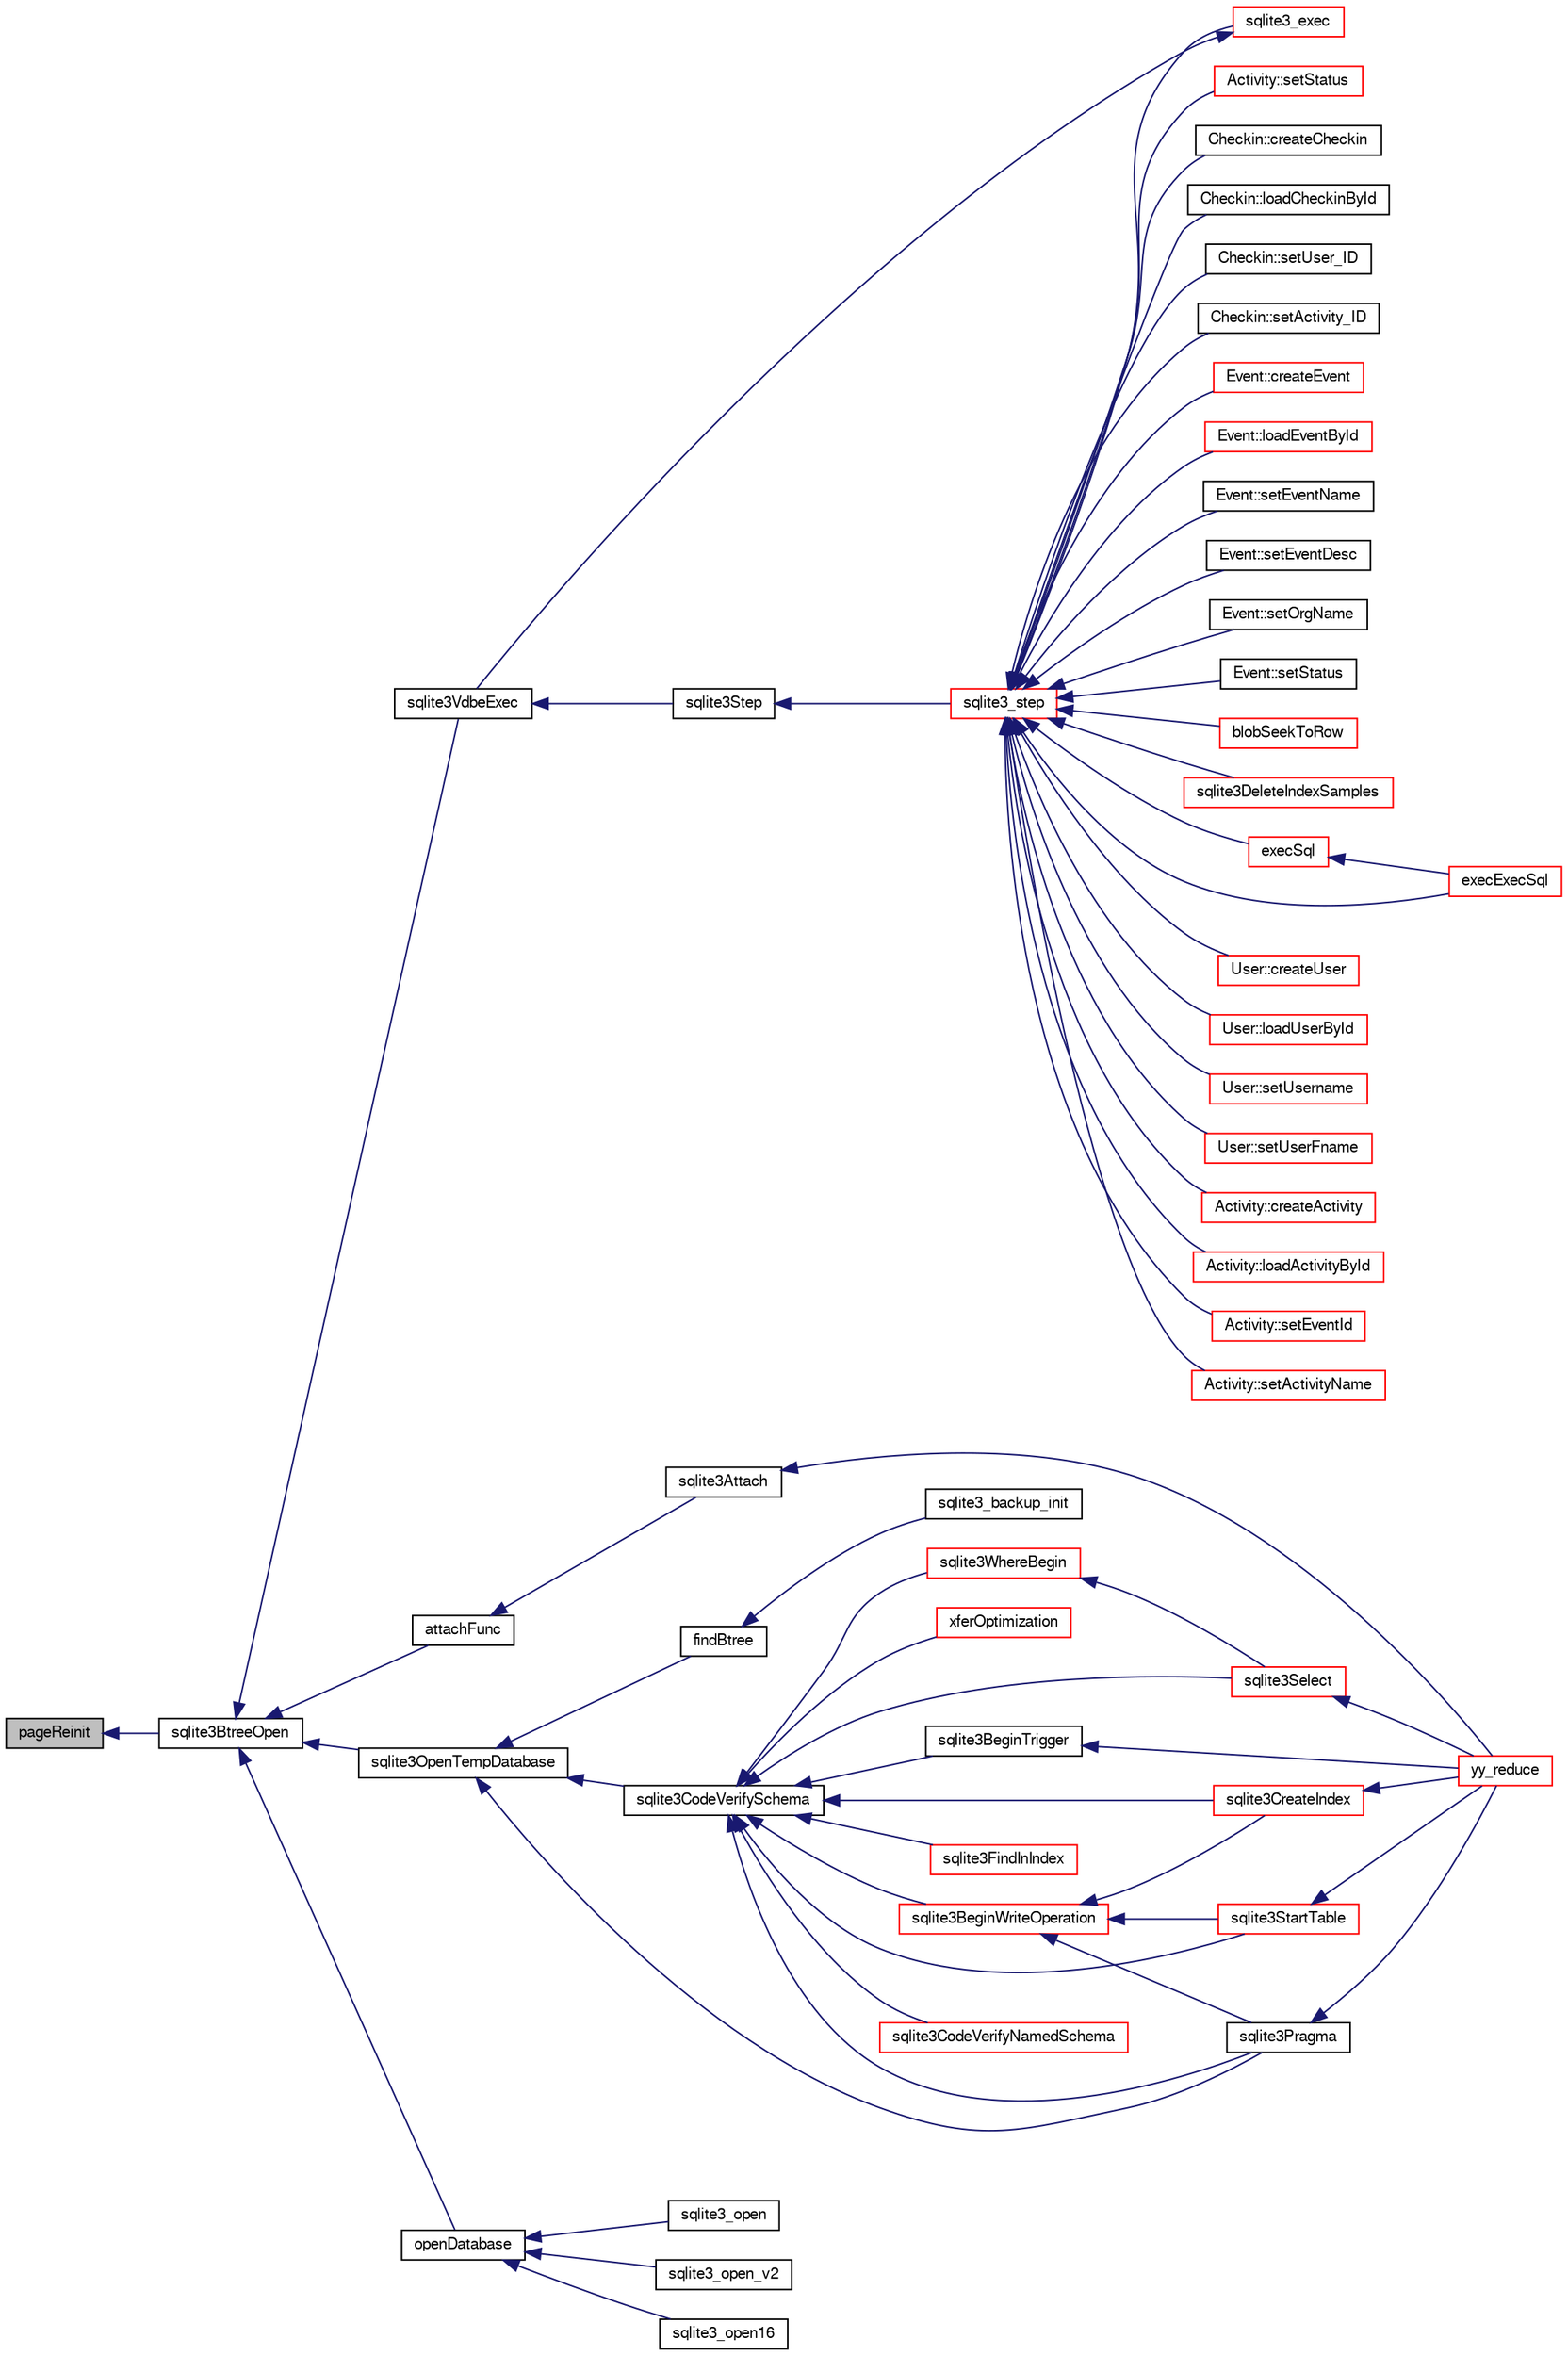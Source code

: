 digraph "pageReinit"
{
  edge [fontname="FreeSans",fontsize="10",labelfontname="FreeSans",labelfontsize="10"];
  node [fontname="FreeSans",fontsize="10",shape=record];
  rankdir="LR";
  Node199665 [label="pageReinit",height=0.2,width=0.4,color="black", fillcolor="grey75", style="filled", fontcolor="black"];
  Node199665 -> Node199666 [dir="back",color="midnightblue",fontsize="10",style="solid",fontname="FreeSans"];
  Node199666 [label="sqlite3BtreeOpen",height=0.2,width=0.4,color="black", fillcolor="white", style="filled",URL="$sqlite3_8c.html#a13dcb44dc34af6ce9d38de9c5aa975f9"];
  Node199666 -> Node199667 [dir="back",color="midnightblue",fontsize="10",style="solid",fontname="FreeSans"];
  Node199667 [label="sqlite3VdbeExec",height=0.2,width=0.4,color="black", fillcolor="white", style="filled",URL="$sqlite3_8c.html#a8ce40a614bdc56719c4d642b1e4dfb21"];
  Node199667 -> Node199668 [dir="back",color="midnightblue",fontsize="10",style="solid",fontname="FreeSans"];
  Node199668 [label="sqlite3Step",height=0.2,width=0.4,color="black", fillcolor="white", style="filled",URL="$sqlite3_8c.html#a3f2872e873e2758a4beedad1d5113554"];
  Node199668 -> Node199669 [dir="back",color="midnightblue",fontsize="10",style="solid",fontname="FreeSans"];
  Node199669 [label="sqlite3_step",height=0.2,width=0.4,color="red", fillcolor="white", style="filled",URL="$sqlite3_8h.html#ac1e491ce36b7471eb28387f7d3c74334"];
  Node199669 -> Node199670 [dir="back",color="midnightblue",fontsize="10",style="solid",fontname="FreeSans"];
  Node199670 [label="Activity::createActivity",height=0.2,width=0.4,color="red", fillcolor="white", style="filled",URL="$classActivity.html#a813cc5e52c14ab49b39014c134e3425b"];
  Node199669 -> Node199673 [dir="back",color="midnightblue",fontsize="10",style="solid",fontname="FreeSans"];
  Node199673 [label="Activity::loadActivityById",height=0.2,width=0.4,color="red", fillcolor="white", style="filled",URL="$classActivity.html#abe4ffb4f08a47212ebf9013259d9e7fd"];
  Node199669 -> Node199675 [dir="back",color="midnightblue",fontsize="10",style="solid",fontname="FreeSans"];
  Node199675 [label="Activity::setEventId",height=0.2,width=0.4,color="red", fillcolor="white", style="filled",URL="$classActivity.html#adb1d0fd0d08f473e068f0a4086bfa9ca"];
  Node199669 -> Node199676 [dir="back",color="midnightblue",fontsize="10",style="solid",fontname="FreeSans"];
  Node199676 [label="Activity::setActivityName",height=0.2,width=0.4,color="red", fillcolor="white", style="filled",URL="$classActivity.html#a62dc3737b33915a36086f9dd26d16a81"];
  Node199669 -> Node199677 [dir="back",color="midnightblue",fontsize="10",style="solid",fontname="FreeSans"];
  Node199677 [label="Activity::setStatus",height=0.2,width=0.4,color="red", fillcolor="white", style="filled",URL="$classActivity.html#af618135a7738f4d2a7ee147a8ef912ea"];
  Node199669 -> Node199678 [dir="back",color="midnightblue",fontsize="10",style="solid",fontname="FreeSans"];
  Node199678 [label="Checkin::createCheckin",height=0.2,width=0.4,color="black", fillcolor="white", style="filled",URL="$classCheckin.html#a4e40acdf7fff0e607f6de4f24f3a163c"];
  Node199669 -> Node199679 [dir="back",color="midnightblue",fontsize="10",style="solid",fontname="FreeSans"];
  Node199679 [label="Checkin::loadCheckinById",height=0.2,width=0.4,color="black", fillcolor="white", style="filled",URL="$classCheckin.html#a3461f70ea6c68475225f2a07f78a21e0"];
  Node199669 -> Node199680 [dir="back",color="midnightblue",fontsize="10",style="solid",fontname="FreeSans"];
  Node199680 [label="Checkin::setUser_ID",height=0.2,width=0.4,color="black", fillcolor="white", style="filled",URL="$classCheckin.html#a76ab640f4f912876dbebf183db5359c6"];
  Node199669 -> Node199681 [dir="back",color="midnightblue",fontsize="10",style="solid",fontname="FreeSans"];
  Node199681 [label="Checkin::setActivity_ID",height=0.2,width=0.4,color="black", fillcolor="white", style="filled",URL="$classCheckin.html#ab2ff3ec2604ec73a42af25874a00b232"];
  Node199669 -> Node199682 [dir="back",color="midnightblue",fontsize="10",style="solid",fontname="FreeSans"];
  Node199682 [label="Event::createEvent",height=0.2,width=0.4,color="red", fillcolor="white", style="filled",URL="$classEvent.html#a77adb9f4a46ffb32c2d931f0691f5903"];
  Node199669 -> Node199683 [dir="back",color="midnightblue",fontsize="10",style="solid",fontname="FreeSans"];
  Node199683 [label="Event::loadEventById",height=0.2,width=0.4,color="red", fillcolor="white", style="filled",URL="$classEvent.html#afa66cea33f722dbeecb69cc98fdea055"];
  Node199669 -> Node199684 [dir="back",color="midnightblue",fontsize="10",style="solid",fontname="FreeSans"];
  Node199684 [label="Event::setEventName",height=0.2,width=0.4,color="black", fillcolor="white", style="filled",URL="$classEvent.html#a10596b6ca077df05184e30d62b08729d"];
  Node199669 -> Node199685 [dir="back",color="midnightblue",fontsize="10",style="solid",fontname="FreeSans"];
  Node199685 [label="Event::setEventDesc",height=0.2,width=0.4,color="black", fillcolor="white", style="filled",URL="$classEvent.html#ae36b8377dcae792f1c5c4726024c981b"];
  Node199669 -> Node199686 [dir="back",color="midnightblue",fontsize="10",style="solid",fontname="FreeSans"];
  Node199686 [label="Event::setOrgName",height=0.2,width=0.4,color="black", fillcolor="white", style="filled",URL="$classEvent.html#a19aac0f776bd764563a54977656cf680"];
  Node199669 -> Node199687 [dir="back",color="midnightblue",fontsize="10",style="solid",fontname="FreeSans"];
  Node199687 [label="Event::setStatus",height=0.2,width=0.4,color="black", fillcolor="white", style="filled",URL="$classEvent.html#ab0a6b9285af0f4172eb841e2b80f8972"];
  Node199669 -> Node199688 [dir="back",color="midnightblue",fontsize="10",style="solid",fontname="FreeSans"];
  Node199688 [label="blobSeekToRow",height=0.2,width=0.4,color="red", fillcolor="white", style="filled",URL="$sqlite3_8c.html#afff57e13332b98c8a44a7cebe38962ab"];
  Node199669 -> Node199691 [dir="back",color="midnightblue",fontsize="10",style="solid",fontname="FreeSans"];
  Node199691 [label="sqlite3DeleteIndexSamples",height=0.2,width=0.4,color="red", fillcolor="white", style="filled",URL="$sqlite3_8c.html#aaeda0302fbf61397ec009f65bed047ef"];
  Node199669 -> Node199860 [dir="back",color="midnightblue",fontsize="10",style="solid",fontname="FreeSans"];
  Node199860 [label="sqlite3_exec",height=0.2,width=0.4,color="red", fillcolor="white", style="filled",URL="$sqlite3_8h.html#a97487ec8150e0bcc8fa392ab8f0e24db"];
  Node199860 -> Node199667 [dir="back",color="midnightblue",fontsize="10",style="solid",fontname="FreeSans"];
  Node199669 -> Node199851 [dir="back",color="midnightblue",fontsize="10",style="solid",fontname="FreeSans"];
  Node199851 [label="execSql",height=0.2,width=0.4,color="red", fillcolor="white", style="filled",URL="$sqlite3_8c.html#a7d16651b98a110662f4c265eff0246cb"];
  Node199851 -> Node199852 [dir="back",color="midnightblue",fontsize="10",style="solid",fontname="FreeSans"];
  Node199852 [label="execExecSql",height=0.2,width=0.4,color="red", fillcolor="white", style="filled",URL="$sqlite3_8c.html#ac1be09a6c047f21133d16378d301e0d4"];
  Node199669 -> Node199852 [dir="back",color="midnightblue",fontsize="10",style="solid",fontname="FreeSans"];
  Node199669 -> Node199854 [dir="back",color="midnightblue",fontsize="10",style="solid",fontname="FreeSans"];
  Node199854 [label="User::createUser",height=0.2,width=0.4,color="red", fillcolor="white", style="filled",URL="$classUser.html#a22ed673939e8cc0a136130b809bba513"];
  Node199669 -> Node199855 [dir="back",color="midnightblue",fontsize="10",style="solid",fontname="FreeSans"];
  Node199855 [label="User::loadUserById",height=0.2,width=0.4,color="red", fillcolor="white", style="filled",URL="$classUser.html#a863377665b7fb83c5547dcf9727f5092"];
  Node199669 -> Node199856 [dir="back",color="midnightblue",fontsize="10",style="solid",fontname="FreeSans"];
  Node199856 [label="User::setUsername",height=0.2,width=0.4,color="red", fillcolor="white", style="filled",URL="$classUser.html#aa0497022a136cb78de785b0a39ae60b1"];
  Node199669 -> Node199857 [dir="back",color="midnightblue",fontsize="10",style="solid",fontname="FreeSans"];
  Node199857 [label="User::setUserFname",height=0.2,width=0.4,color="red", fillcolor="white", style="filled",URL="$classUser.html#a72657eb55cd0ca437b4841a43f19912f"];
  Node199666 -> Node199695 [dir="back",color="midnightblue",fontsize="10",style="solid",fontname="FreeSans"];
  Node199695 [label="attachFunc",height=0.2,width=0.4,color="black", fillcolor="white", style="filled",URL="$sqlite3_8c.html#a69cb751a7da501b9a0aa37e0d7c3eaf7"];
  Node199695 -> Node199696 [dir="back",color="midnightblue",fontsize="10",style="solid",fontname="FreeSans"];
  Node199696 [label="sqlite3Attach",height=0.2,width=0.4,color="black", fillcolor="white", style="filled",URL="$sqlite3_8c.html#ae0907fe0b43cc1b4c7e6a16213e8546f"];
  Node199696 -> Node199697 [dir="back",color="midnightblue",fontsize="10",style="solid",fontname="FreeSans"];
  Node199697 [label="yy_reduce",height=0.2,width=0.4,color="red", fillcolor="white", style="filled",URL="$sqlite3_8c.html#a7c419a9b25711c666a9a2449ef377f14"];
  Node199666 -> Node199928 [dir="back",color="midnightblue",fontsize="10",style="solid",fontname="FreeSans"];
  Node199928 [label="sqlite3OpenTempDatabase",height=0.2,width=0.4,color="black", fillcolor="white", style="filled",URL="$sqlite3_8c.html#aaf3088380b731428b72d3b5777f93755"];
  Node199928 -> Node199872 [dir="back",color="midnightblue",fontsize="10",style="solid",fontname="FreeSans"];
  Node199872 [label="findBtree",height=0.2,width=0.4,color="black", fillcolor="white", style="filled",URL="$sqlite3_8c.html#ab4ee5743b77efd7f8832bf0b9315f973"];
  Node199872 -> Node199873 [dir="back",color="midnightblue",fontsize="10",style="solid",fontname="FreeSans"];
  Node199873 [label="sqlite3_backup_init",height=0.2,width=0.4,color="black", fillcolor="white", style="filled",URL="$sqlite3_8h.html#a9c9aa9e8edeb9910d93148a6621c1097"];
  Node199928 -> Node199929 [dir="back",color="midnightblue",fontsize="10",style="solid",fontname="FreeSans"];
  Node199929 [label="sqlite3CodeVerifySchema",height=0.2,width=0.4,color="black", fillcolor="white", style="filled",URL="$sqlite3_8c.html#ad9d8708d96f8416ec59ebf41c57000f9"];
  Node199929 -> Node199748 [dir="back",color="midnightblue",fontsize="10",style="solid",fontname="FreeSans"];
  Node199748 [label="sqlite3FindInIndex",height=0.2,width=0.4,color="red", fillcolor="white", style="filled",URL="$sqlite3_8c.html#af7d8c56ab0231f44bb5f87b3fafeffb2"];
  Node199929 -> Node199789 [dir="back",color="midnightblue",fontsize="10",style="solid",fontname="FreeSans"];
  Node199789 [label="sqlite3StartTable",height=0.2,width=0.4,color="red", fillcolor="white", style="filled",URL="$sqlite3_8c.html#af49b4395f39d9078a0dda2484c183012"];
  Node199789 -> Node199697 [dir="back",color="midnightblue",fontsize="10",style="solid",fontname="FreeSans"];
  Node199929 -> Node199706 [dir="back",color="midnightblue",fontsize="10",style="solid",fontname="FreeSans"];
  Node199706 [label="sqlite3CreateIndex",height=0.2,width=0.4,color="red", fillcolor="white", style="filled",URL="$sqlite3_8c.html#a8dbe5e590ab6c58a8c45f34f7c81e825"];
  Node199706 -> Node199697 [dir="back",color="midnightblue",fontsize="10",style="solid",fontname="FreeSans"];
  Node199929 -> Node199930 [dir="back",color="midnightblue",fontsize="10",style="solid",fontname="FreeSans"];
  Node199930 [label="sqlite3CodeVerifyNamedSchema",height=0.2,width=0.4,color="red", fillcolor="white", style="filled",URL="$sqlite3_8c.html#a30331e33b8e462cbe3aa83c8bddb8c0e"];
  Node199929 -> Node199931 [dir="back",color="midnightblue",fontsize="10",style="solid",fontname="FreeSans"];
  Node199931 [label="sqlite3BeginWriteOperation",height=0.2,width=0.4,color="red", fillcolor="white", style="filled",URL="$sqlite3_8c.html#a21b1b811bbe305f922244f8913c87f10"];
  Node199931 -> Node199789 [dir="back",color="midnightblue",fontsize="10",style="solid",fontname="FreeSans"];
  Node199931 -> Node199706 [dir="back",color="midnightblue",fontsize="10",style="solid",fontname="FreeSans"];
  Node199931 -> Node199745 [dir="back",color="midnightblue",fontsize="10",style="solid",fontname="FreeSans"];
  Node199745 [label="sqlite3Pragma",height=0.2,width=0.4,color="black", fillcolor="white", style="filled",URL="$sqlite3_8c.html#a111391370f58f8e6a6eca51fd34d62ed"];
  Node199745 -> Node199697 [dir="back",color="midnightblue",fontsize="10",style="solid",fontname="FreeSans"];
  Node199929 -> Node199726 [dir="back",color="midnightblue",fontsize="10",style="solid",fontname="FreeSans"];
  Node199726 [label="xferOptimization",height=0.2,width=0.4,color="red", fillcolor="white", style="filled",URL="$sqlite3_8c.html#ae85c90f7d064fe83f4ed930e708855d2"];
  Node199929 -> Node199745 [dir="back",color="midnightblue",fontsize="10",style="solid",fontname="FreeSans"];
  Node199929 -> Node199746 [dir="back",color="midnightblue",fontsize="10",style="solid",fontname="FreeSans"];
  Node199746 [label="sqlite3Select",height=0.2,width=0.4,color="red", fillcolor="white", style="filled",URL="$sqlite3_8c.html#a2465ee8c956209ba4b272477b7c21a45"];
  Node199746 -> Node199697 [dir="back",color="midnightblue",fontsize="10",style="solid",fontname="FreeSans"];
  Node199929 -> Node199725 [dir="back",color="midnightblue",fontsize="10",style="solid",fontname="FreeSans"];
  Node199725 [label="sqlite3BeginTrigger",height=0.2,width=0.4,color="black", fillcolor="white", style="filled",URL="$sqlite3_8c.html#ac20a731dbd52edec68a09962c7f39a4c"];
  Node199725 -> Node199697 [dir="back",color="midnightblue",fontsize="10",style="solid",fontname="FreeSans"];
  Node199929 -> Node199762 [dir="back",color="midnightblue",fontsize="10",style="solid",fontname="FreeSans"];
  Node199762 [label="sqlite3WhereBegin",height=0.2,width=0.4,color="red", fillcolor="white", style="filled",URL="$sqlite3_8c.html#acad049f5c9a96a8118cffd5e5ce89f7c"];
  Node199762 -> Node199746 [dir="back",color="midnightblue",fontsize="10",style="solid",fontname="FreeSans"];
  Node199928 -> Node199745 [dir="back",color="midnightblue",fontsize="10",style="solid",fontname="FreeSans"];
  Node199666 -> Node199902 [dir="back",color="midnightblue",fontsize="10",style="solid",fontname="FreeSans"];
  Node199902 [label="openDatabase",height=0.2,width=0.4,color="black", fillcolor="white", style="filled",URL="$sqlite3_8c.html#a6a9c3bc3a64234e863413f41db473758"];
  Node199902 -> Node199903 [dir="back",color="midnightblue",fontsize="10",style="solid",fontname="FreeSans"];
  Node199903 [label="sqlite3_open",height=0.2,width=0.4,color="black", fillcolor="white", style="filled",URL="$sqlite3_8h.html#a97ba966ed1acc38409786258268f5f71"];
  Node199902 -> Node199904 [dir="back",color="midnightblue",fontsize="10",style="solid",fontname="FreeSans"];
  Node199904 [label="sqlite3_open_v2",height=0.2,width=0.4,color="black", fillcolor="white", style="filled",URL="$sqlite3_8h.html#a140fe275b6975dc867cea50a65a217c4"];
  Node199902 -> Node199905 [dir="back",color="midnightblue",fontsize="10",style="solid",fontname="FreeSans"];
  Node199905 [label="sqlite3_open16",height=0.2,width=0.4,color="black", fillcolor="white", style="filled",URL="$sqlite3_8h.html#adbc401bb96713f32e553db32f6f3ca33"];
}

